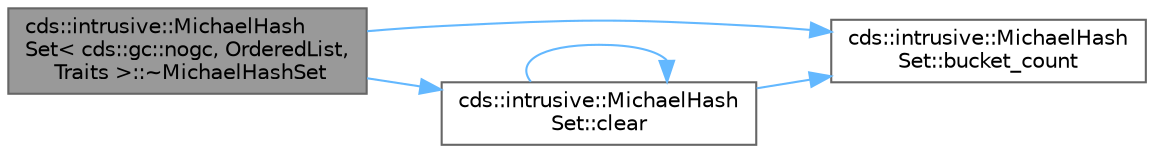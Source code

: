 digraph "cds::intrusive::MichaelHashSet&lt; cds::gc::nogc, OrderedList, Traits &gt;::~MichaelHashSet"
{
 // LATEX_PDF_SIZE
  bgcolor="transparent";
  edge [fontname=Helvetica,fontsize=10,labelfontname=Helvetica,labelfontsize=10];
  node [fontname=Helvetica,fontsize=10,shape=box,height=0.2,width=0.4];
  rankdir="LR";
  Node1 [id="Node000001",label="cds::intrusive::MichaelHash\lSet\< cds::gc::nogc, OrderedList,\l Traits \>::~MichaelHashSet",height=0.2,width=0.4,color="gray40", fillcolor="grey60", style="filled", fontcolor="black",tooltip="Clears hash set object and destroys it"];
  Node1 -> Node2 [id="edge5_Node000001_Node000002",color="steelblue1",style="solid",tooltip=" "];
  Node2 [id="Node000002",label="cds::intrusive::MichaelHash\lSet::bucket_count",height=0.2,width=0.4,color="grey40", fillcolor="white", style="filled",URL="$classcds_1_1intrusive_1_1_michael_hash_set.html#a9549167efdf98515e7392deef567f5d4",tooltip="Returns the size of hash table"];
  Node1 -> Node3 [id="edge6_Node000001_Node000003",color="steelblue1",style="solid",tooltip=" "];
  Node3 [id="Node000003",label="cds::intrusive::MichaelHash\lSet::clear",height=0.2,width=0.4,color="grey40", fillcolor="white", style="filled",URL="$classcds_1_1intrusive_1_1_michael_hash_set.html#afc443797d75f7976c82b84452cc5a610",tooltip="Clears the set (non-atomic)"];
  Node3 -> Node2 [id="edge7_Node000003_Node000002",color="steelblue1",style="solid",tooltip=" "];
  Node3 -> Node3 [id="edge8_Node000003_Node000003",color="steelblue1",style="solid",tooltip=" "];
}
